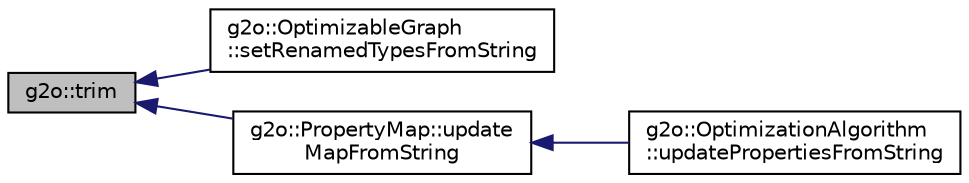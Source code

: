 digraph "g2o::trim"
{
  edge [fontname="Helvetica",fontsize="10",labelfontname="Helvetica",labelfontsize="10"];
  node [fontname="Helvetica",fontsize="10",shape=record];
  rankdir="LR";
  Node33 [label="g2o::trim",height=0.2,width=0.4,color="black", fillcolor="grey75", style="filled", fontcolor="black"];
  Node33 -> Node34 [dir="back",color="midnightblue",fontsize="10",style="solid",fontname="Helvetica"];
  Node34 [label="g2o::OptimizableGraph\l::setRenamedTypesFromString",height=0.2,width=0.4,color="black", fillcolor="white", style="filled",URL="$structg2o_1_1_optimizable_graph.html#afaa77a4624619237563fe94cfd7b76fd"];
  Node33 -> Node35 [dir="back",color="midnightblue",fontsize="10",style="solid",fontname="Helvetica"];
  Node35 [label="g2o::PropertyMap::update\lMapFromString",height=0.2,width=0.4,color="black", fillcolor="white", style="filled",URL="$classg2o_1_1_property_map.html#a0407e6a72afafd608f13cfdffc6ffc06"];
  Node35 -> Node36 [dir="back",color="midnightblue",fontsize="10",style="solid",fontname="Helvetica"];
  Node36 [label="g2o::OptimizationAlgorithm\l::updatePropertiesFromString",height=0.2,width=0.4,color="black", fillcolor="white", style="filled",URL="$classg2o_1_1_optimization_algorithm.html#aa05a6380f936c728a574c7c272bcc524"];
}
